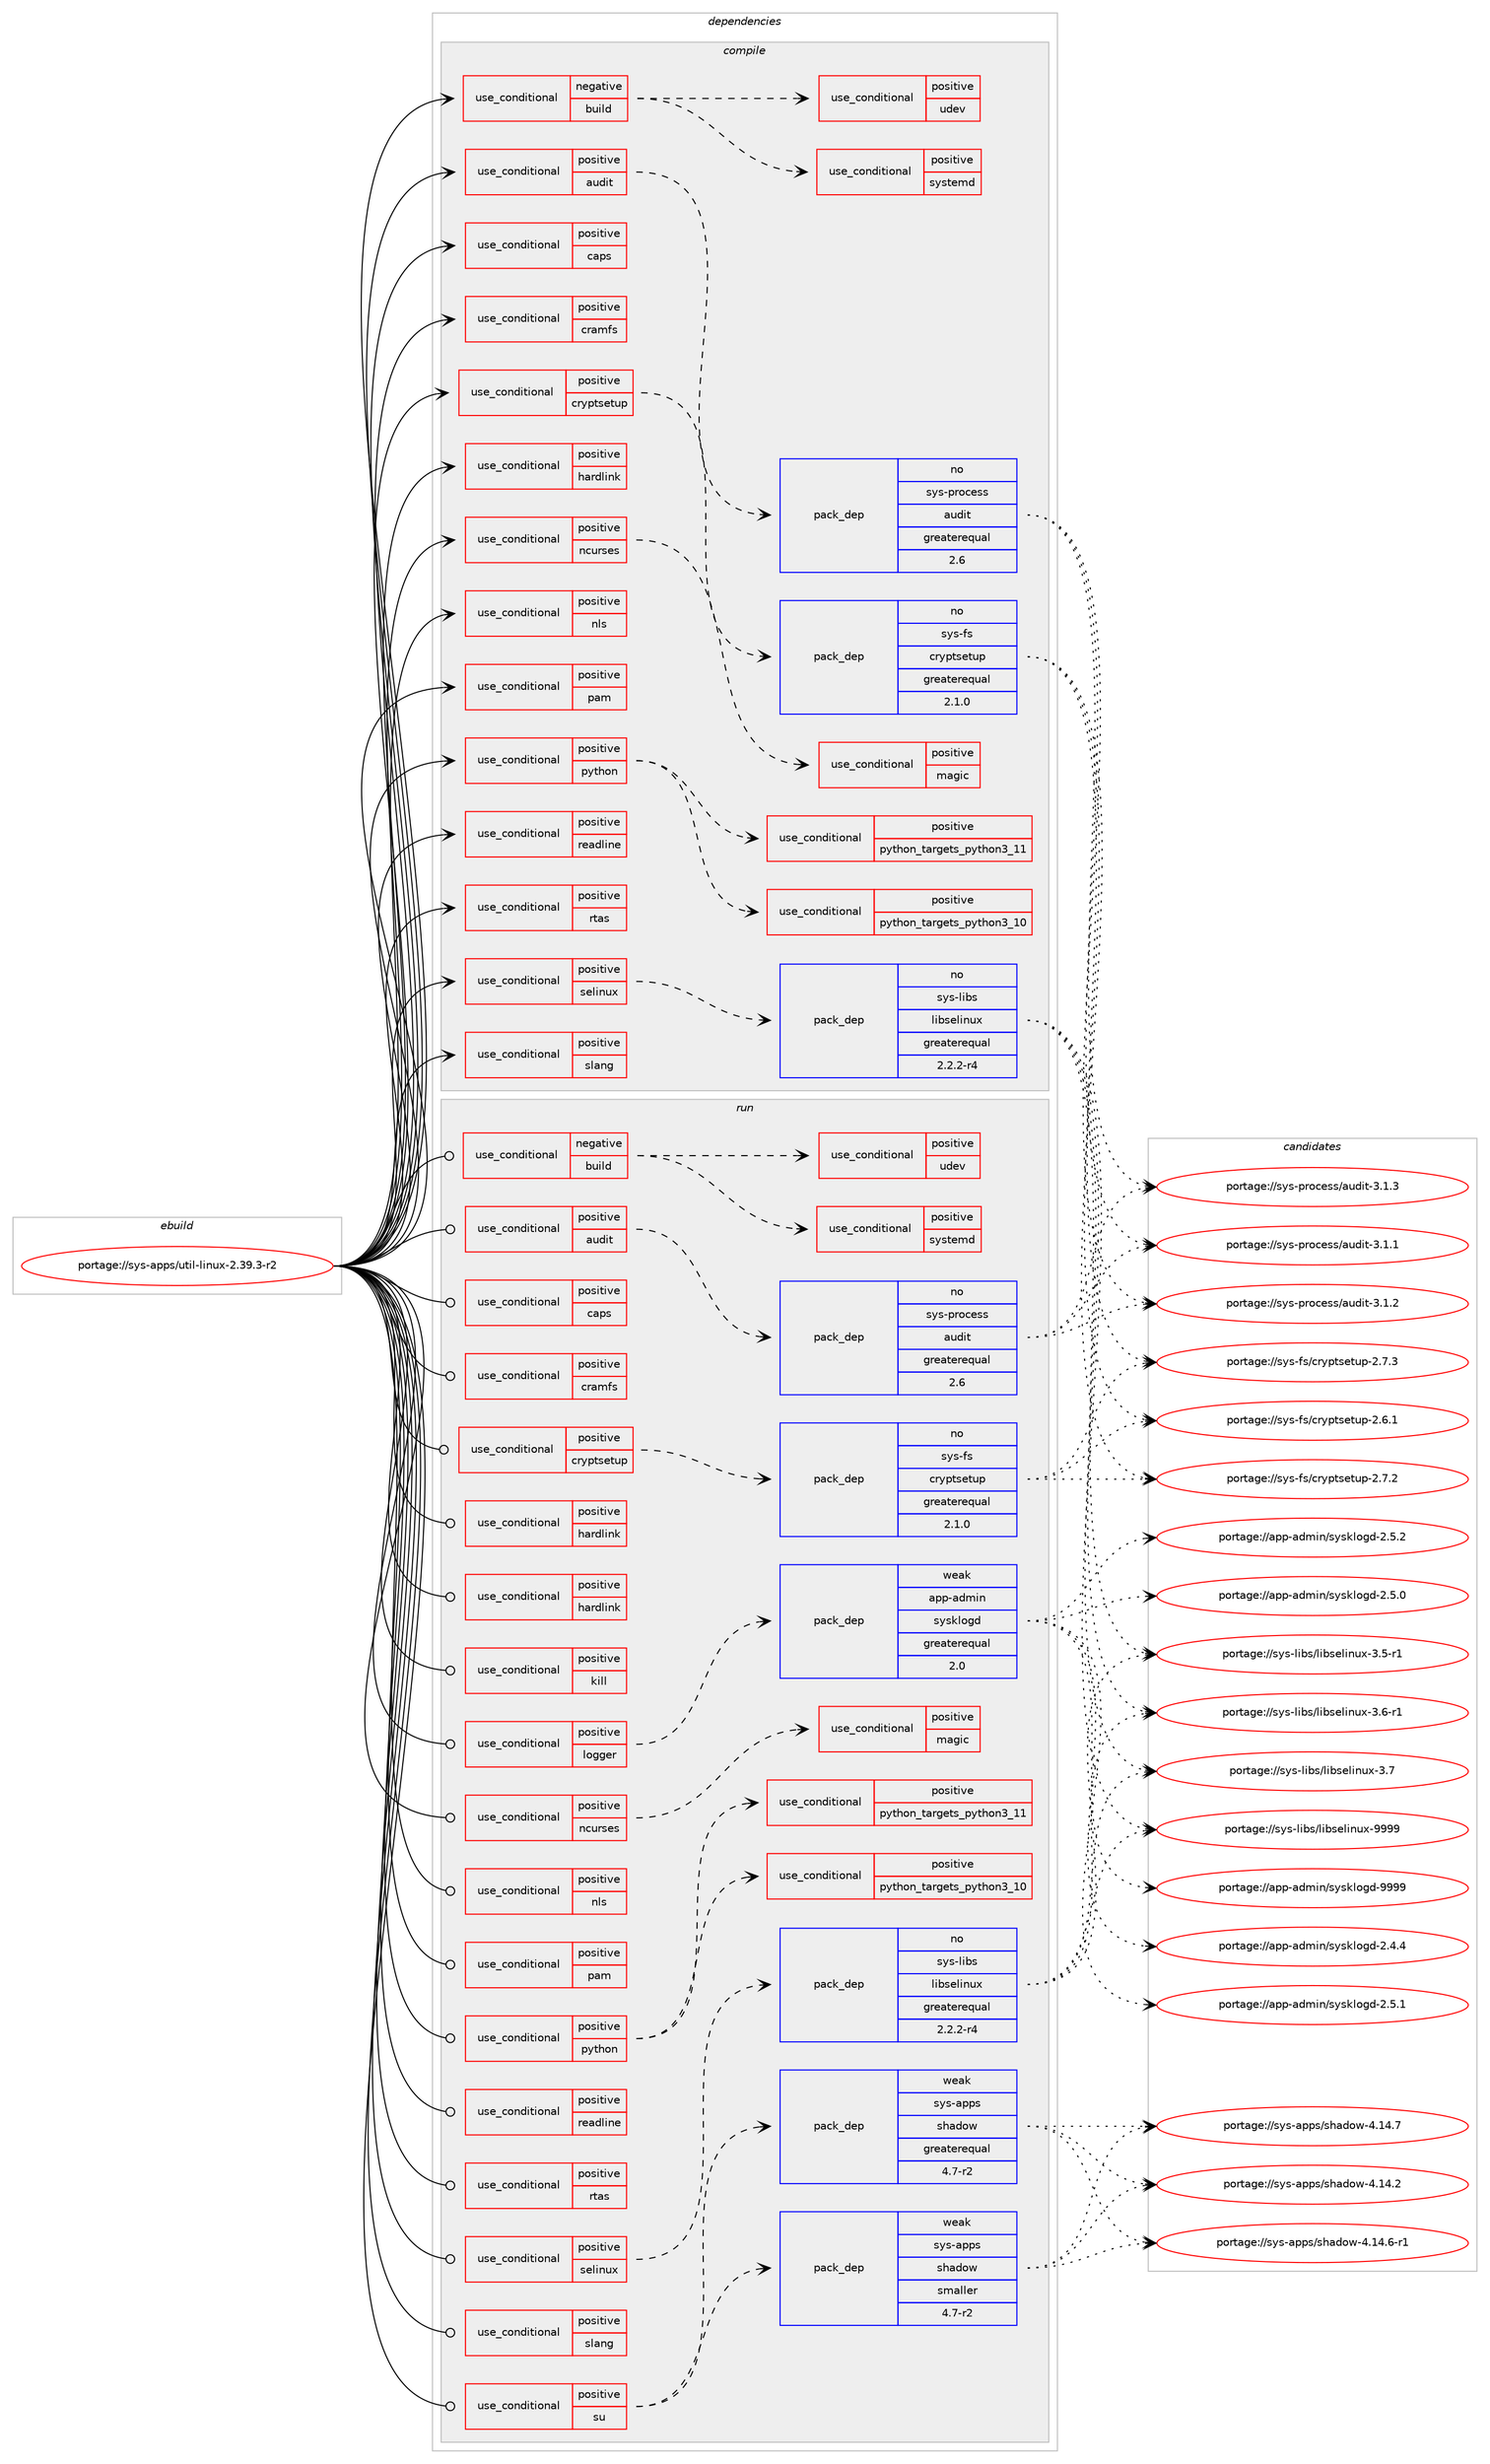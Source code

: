 digraph prolog {

# *************
# Graph options
# *************

newrank=true;
concentrate=true;
compound=true;
graph [rankdir=LR,fontname=Helvetica,fontsize=10,ranksep=1.5];#, ranksep=2.5, nodesep=0.2];
edge  [arrowhead=vee];
node  [fontname=Helvetica,fontsize=10];

# **********
# The ebuild
# **********

subgraph cluster_leftcol {
color=gray;
rank=same;
label=<<i>ebuild</i>>;
id [label="portage://sys-apps/util-linux-2.39.3-r2", color=red, width=4, href="../sys-apps/util-linux-2.39.3-r2.svg"];
}

# ****************
# The dependencies
# ****************

subgraph cluster_midcol {
color=gray;
label=<<i>dependencies</i>>;
subgraph cluster_compile {
fillcolor="#eeeeee";
style=filled;
label=<<i>compile</i>>;
subgraph cond110172 {
dependency213906 [label=<<TABLE BORDER="0" CELLBORDER="1" CELLSPACING="0" CELLPADDING="4"><TR><TD ROWSPAN="3" CELLPADDING="10">use_conditional</TD></TR><TR><TD>negative</TD></TR><TR><TD>build</TD></TR></TABLE>>, shape=none, color=red];
subgraph cond110173 {
dependency213907 [label=<<TABLE BORDER="0" CELLBORDER="1" CELLSPACING="0" CELLPADDING="4"><TR><TD ROWSPAN="3" CELLPADDING="10">use_conditional</TD></TR><TR><TD>positive</TD></TR><TR><TD>systemd</TD></TR></TABLE>>, shape=none, color=red];
# *** BEGIN UNKNOWN DEPENDENCY TYPE (TODO) ***
# dependency213907 -> package_dependency(portage://sys-apps/util-linux-2.39.3-r2,install,no,sys-apps,systemd,none,[,,],[],[])
# *** END UNKNOWN DEPENDENCY TYPE (TODO) ***

}
dependency213906:e -> dependency213907:w [weight=20,style="dashed",arrowhead="vee"];
subgraph cond110174 {
dependency213908 [label=<<TABLE BORDER="0" CELLBORDER="1" CELLSPACING="0" CELLPADDING="4"><TR><TD ROWSPAN="3" CELLPADDING="10">use_conditional</TD></TR><TR><TD>positive</TD></TR><TR><TD>udev</TD></TR></TABLE>>, shape=none, color=red];
# *** BEGIN UNKNOWN DEPENDENCY TYPE (TODO) ***
# dependency213908 -> package_dependency(portage://sys-apps/util-linux-2.39.3-r2,install,no,virtual,libudev,none,[,,],any_same_slot,[])
# *** END UNKNOWN DEPENDENCY TYPE (TODO) ***

}
dependency213906:e -> dependency213908:w [weight=20,style="dashed",arrowhead="vee"];
}
id:e -> dependency213906:w [weight=20,style="solid",arrowhead="vee"];
subgraph cond110175 {
dependency213909 [label=<<TABLE BORDER="0" CELLBORDER="1" CELLSPACING="0" CELLPADDING="4"><TR><TD ROWSPAN="3" CELLPADDING="10">use_conditional</TD></TR><TR><TD>positive</TD></TR><TR><TD>audit</TD></TR></TABLE>>, shape=none, color=red];
subgraph pack100873 {
dependency213910 [label=<<TABLE BORDER="0" CELLBORDER="1" CELLSPACING="0" CELLPADDING="4" WIDTH="220"><TR><TD ROWSPAN="6" CELLPADDING="30">pack_dep</TD></TR><TR><TD WIDTH="110">no</TD></TR><TR><TD>sys-process</TD></TR><TR><TD>audit</TD></TR><TR><TD>greaterequal</TD></TR><TR><TD>2.6</TD></TR></TABLE>>, shape=none, color=blue];
}
dependency213909:e -> dependency213910:w [weight=20,style="dashed",arrowhead="vee"];
}
id:e -> dependency213909:w [weight=20,style="solid",arrowhead="vee"];
subgraph cond110176 {
dependency213911 [label=<<TABLE BORDER="0" CELLBORDER="1" CELLSPACING="0" CELLPADDING="4"><TR><TD ROWSPAN="3" CELLPADDING="10">use_conditional</TD></TR><TR><TD>positive</TD></TR><TR><TD>caps</TD></TR></TABLE>>, shape=none, color=red];
# *** BEGIN UNKNOWN DEPENDENCY TYPE (TODO) ***
# dependency213911 -> package_dependency(portage://sys-apps/util-linux-2.39.3-r2,install,no,sys-libs,libcap-ng,none,[,,],[],[])
# *** END UNKNOWN DEPENDENCY TYPE (TODO) ***

}
id:e -> dependency213911:w [weight=20,style="solid",arrowhead="vee"];
subgraph cond110177 {
dependency213912 [label=<<TABLE BORDER="0" CELLBORDER="1" CELLSPACING="0" CELLPADDING="4"><TR><TD ROWSPAN="3" CELLPADDING="10">use_conditional</TD></TR><TR><TD>positive</TD></TR><TR><TD>cramfs</TD></TR></TABLE>>, shape=none, color=red];
# *** BEGIN UNKNOWN DEPENDENCY TYPE (TODO) ***
# dependency213912 -> package_dependency(portage://sys-apps/util-linux-2.39.3-r2,install,no,sys-libs,zlib,none,[,,],any_same_slot,[])
# *** END UNKNOWN DEPENDENCY TYPE (TODO) ***

}
id:e -> dependency213912:w [weight=20,style="solid",arrowhead="vee"];
subgraph cond110178 {
dependency213913 [label=<<TABLE BORDER="0" CELLBORDER="1" CELLSPACING="0" CELLPADDING="4"><TR><TD ROWSPAN="3" CELLPADDING="10">use_conditional</TD></TR><TR><TD>positive</TD></TR><TR><TD>cryptsetup</TD></TR></TABLE>>, shape=none, color=red];
subgraph pack100874 {
dependency213914 [label=<<TABLE BORDER="0" CELLBORDER="1" CELLSPACING="0" CELLPADDING="4" WIDTH="220"><TR><TD ROWSPAN="6" CELLPADDING="30">pack_dep</TD></TR><TR><TD WIDTH="110">no</TD></TR><TR><TD>sys-fs</TD></TR><TR><TD>cryptsetup</TD></TR><TR><TD>greaterequal</TD></TR><TR><TD>2.1.0</TD></TR></TABLE>>, shape=none, color=blue];
}
dependency213913:e -> dependency213914:w [weight=20,style="dashed",arrowhead="vee"];
}
id:e -> dependency213913:w [weight=20,style="solid",arrowhead="vee"];
subgraph cond110179 {
dependency213915 [label=<<TABLE BORDER="0" CELLBORDER="1" CELLSPACING="0" CELLPADDING="4"><TR><TD ROWSPAN="3" CELLPADDING="10">use_conditional</TD></TR><TR><TD>positive</TD></TR><TR><TD>hardlink</TD></TR></TABLE>>, shape=none, color=red];
# *** BEGIN UNKNOWN DEPENDENCY TYPE (TODO) ***
# dependency213915 -> package_dependency(portage://sys-apps/util-linux-2.39.3-r2,install,no,dev-libs,libpcre2,none,[,,],any_same_slot,[])
# *** END UNKNOWN DEPENDENCY TYPE (TODO) ***

}
id:e -> dependency213915:w [weight=20,style="solid",arrowhead="vee"];
subgraph cond110180 {
dependency213916 [label=<<TABLE BORDER="0" CELLBORDER="1" CELLSPACING="0" CELLPADDING="4"><TR><TD ROWSPAN="3" CELLPADDING="10">use_conditional</TD></TR><TR><TD>positive</TD></TR><TR><TD>ncurses</TD></TR></TABLE>>, shape=none, color=red];
# *** BEGIN UNKNOWN DEPENDENCY TYPE (TODO) ***
# dependency213916 -> package_dependency(portage://sys-apps/util-linux-2.39.3-r2,install,no,sys-libs,ncurses,none,[,,],any_same_slot,[use(optenable(unicode),positive)])
# *** END UNKNOWN DEPENDENCY TYPE (TODO) ***

subgraph cond110181 {
dependency213917 [label=<<TABLE BORDER="0" CELLBORDER="1" CELLSPACING="0" CELLPADDING="4"><TR><TD ROWSPAN="3" CELLPADDING="10">use_conditional</TD></TR><TR><TD>positive</TD></TR><TR><TD>magic</TD></TR></TABLE>>, shape=none, color=red];
# *** BEGIN UNKNOWN DEPENDENCY TYPE (TODO) ***
# dependency213917 -> package_dependency(portage://sys-apps/util-linux-2.39.3-r2,install,no,sys-apps,file,none,[,,],[slot(0),equal],[])
# *** END UNKNOWN DEPENDENCY TYPE (TODO) ***

}
dependency213916:e -> dependency213917:w [weight=20,style="dashed",arrowhead="vee"];
}
id:e -> dependency213916:w [weight=20,style="solid",arrowhead="vee"];
subgraph cond110182 {
dependency213918 [label=<<TABLE BORDER="0" CELLBORDER="1" CELLSPACING="0" CELLPADDING="4"><TR><TD ROWSPAN="3" CELLPADDING="10">use_conditional</TD></TR><TR><TD>positive</TD></TR><TR><TD>nls</TD></TR></TABLE>>, shape=none, color=red];
# *** BEGIN UNKNOWN DEPENDENCY TYPE (TODO) ***
# dependency213918 -> package_dependency(portage://sys-apps/util-linux-2.39.3-r2,install,no,virtual,libintl,none,[,,],[],[use(optenable(abi_x86_32),negative),use(optenable(abi_x86_64),negative),use(optenable(abi_x86_x32),negative),use(optenable(abi_mips_n32),negative),use(optenable(abi_mips_n64),negative),use(optenable(abi_mips_o32),negative),use(optenable(abi_s390_32),negative),use(optenable(abi_s390_64),negative)])
# *** END UNKNOWN DEPENDENCY TYPE (TODO) ***

}
id:e -> dependency213918:w [weight=20,style="solid",arrowhead="vee"];
subgraph cond110183 {
dependency213919 [label=<<TABLE BORDER="0" CELLBORDER="1" CELLSPACING="0" CELLPADDING="4"><TR><TD ROWSPAN="3" CELLPADDING="10">use_conditional</TD></TR><TR><TD>positive</TD></TR><TR><TD>pam</TD></TR></TABLE>>, shape=none, color=red];
# *** BEGIN UNKNOWN DEPENDENCY TYPE (TODO) ***
# dependency213919 -> package_dependency(portage://sys-apps/util-linux-2.39.3-r2,install,no,sys-libs,pam,none,[,,],[],[])
# *** END UNKNOWN DEPENDENCY TYPE (TODO) ***

}
id:e -> dependency213919:w [weight=20,style="solid",arrowhead="vee"];
subgraph cond110184 {
dependency213920 [label=<<TABLE BORDER="0" CELLBORDER="1" CELLSPACING="0" CELLPADDING="4"><TR><TD ROWSPAN="3" CELLPADDING="10">use_conditional</TD></TR><TR><TD>positive</TD></TR><TR><TD>python</TD></TR></TABLE>>, shape=none, color=red];
subgraph cond110185 {
dependency213921 [label=<<TABLE BORDER="0" CELLBORDER="1" CELLSPACING="0" CELLPADDING="4"><TR><TD ROWSPAN="3" CELLPADDING="10">use_conditional</TD></TR><TR><TD>positive</TD></TR><TR><TD>python_targets_python3_10</TD></TR></TABLE>>, shape=none, color=red];
# *** BEGIN UNKNOWN DEPENDENCY TYPE (TODO) ***
# dependency213921 -> package_dependency(portage://sys-apps/util-linux-2.39.3-r2,install,no,dev-lang,python,none,[,,],[slot(3.10)],[])
# *** END UNKNOWN DEPENDENCY TYPE (TODO) ***

}
dependency213920:e -> dependency213921:w [weight=20,style="dashed",arrowhead="vee"];
subgraph cond110186 {
dependency213922 [label=<<TABLE BORDER="0" CELLBORDER="1" CELLSPACING="0" CELLPADDING="4"><TR><TD ROWSPAN="3" CELLPADDING="10">use_conditional</TD></TR><TR><TD>positive</TD></TR><TR><TD>python_targets_python3_11</TD></TR></TABLE>>, shape=none, color=red];
# *** BEGIN UNKNOWN DEPENDENCY TYPE (TODO) ***
# dependency213922 -> package_dependency(portage://sys-apps/util-linux-2.39.3-r2,install,no,dev-lang,python,none,[,,],[slot(3.11)],[])
# *** END UNKNOWN DEPENDENCY TYPE (TODO) ***

}
dependency213920:e -> dependency213922:w [weight=20,style="dashed",arrowhead="vee"];
}
id:e -> dependency213920:w [weight=20,style="solid",arrowhead="vee"];
subgraph cond110187 {
dependency213923 [label=<<TABLE BORDER="0" CELLBORDER="1" CELLSPACING="0" CELLPADDING="4"><TR><TD ROWSPAN="3" CELLPADDING="10">use_conditional</TD></TR><TR><TD>positive</TD></TR><TR><TD>readline</TD></TR></TABLE>>, shape=none, color=red];
# *** BEGIN UNKNOWN DEPENDENCY TYPE (TODO) ***
# dependency213923 -> package_dependency(portage://sys-apps/util-linux-2.39.3-r2,install,no,sys-libs,readline,none,[,,],[slot(0),equal],[])
# *** END UNKNOWN DEPENDENCY TYPE (TODO) ***

}
id:e -> dependency213923:w [weight=20,style="solid",arrowhead="vee"];
subgraph cond110188 {
dependency213924 [label=<<TABLE BORDER="0" CELLBORDER="1" CELLSPACING="0" CELLPADDING="4"><TR><TD ROWSPAN="3" CELLPADDING="10">use_conditional</TD></TR><TR><TD>positive</TD></TR><TR><TD>rtas</TD></TR></TABLE>>, shape=none, color=red];
# *** BEGIN UNKNOWN DEPENDENCY TYPE (TODO) ***
# dependency213924 -> package_dependency(portage://sys-apps/util-linux-2.39.3-r2,install,no,sys-libs,librtas,none,[,,],[],[])
# *** END UNKNOWN DEPENDENCY TYPE (TODO) ***

}
id:e -> dependency213924:w [weight=20,style="solid",arrowhead="vee"];
subgraph cond110189 {
dependency213925 [label=<<TABLE BORDER="0" CELLBORDER="1" CELLSPACING="0" CELLPADDING="4"><TR><TD ROWSPAN="3" CELLPADDING="10">use_conditional</TD></TR><TR><TD>positive</TD></TR><TR><TD>selinux</TD></TR></TABLE>>, shape=none, color=red];
subgraph pack100875 {
dependency213926 [label=<<TABLE BORDER="0" CELLBORDER="1" CELLSPACING="0" CELLPADDING="4" WIDTH="220"><TR><TD ROWSPAN="6" CELLPADDING="30">pack_dep</TD></TR><TR><TD WIDTH="110">no</TD></TR><TR><TD>sys-libs</TD></TR><TR><TD>libselinux</TD></TR><TR><TD>greaterequal</TD></TR><TR><TD>2.2.2-r4</TD></TR></TABLE>>, shape=none, color=blue];
}
dependency213925:e -> dependency213926:w [weight=20,style="dashed",arrowhead="vee"];
}
id:e -> dependency213925:w [weight=20,style="solid",arrowhead="vee"];
subgraph cond110190 {
dependency213927 [label=<<TABLE BORDER="0" CELLBORDER="1" CELLSPACING="0" CELLPADDING="4"><TR><TD ROWSPAN="3" CELLPADDING="10">use_conditional</TD></TR><TR><TD>positive</TD></TR><TR><TD>slang</TD></TR></TABLE>>, shape=none, color=red];
# *** BEGIN UNKNOWN DEPENDENCY TYPE (TODO) ***
# dependency213927 -> package_dependency(portage://sys-apps/util-linux-2.39.3-r2,install,no,sys-libs,slang,none,[,,],[],[])
# *** END UNKNOWN DEPENDENCY TYPE (TODO) ***

}
id:e -> dependency213927:w [weight=20,style="solid",arrowhead="vee"];
# *** BEGIN UNKNOWN DEPENDENCY TYPE (TODO) ***
# id -> package_dependency(portage://sys-apps/util-linux-2.39.3-r2,install,no,acct-group,root,none,[,,],[],[])
# *** END UNKNOWN DEPENDENCY TYPE (TODO) ***

# *** BEGIN UNKNOWN DEPENDENCY TYPE (TODO) ***
# id -> package_dependency(portage://sys-apps/util-linux-2.39.3-r2,install,no,virtual,libcrypt,none,[,,],any_same_slot,[])
# *** END UNKNOWN DEPENDENCY TYPE (TODO) ***

# *** BEGIN UNKNOWN DEPENDENCY TYPE (TODO) ***
# id -> package_dependency(portage://sys-apps/util-linux-2.39.3-r2,install,no,virtual,os-headers,none,[,,],[],[])
# *** END UNKNOWN DEPENDENCY TYPE (TODO) ***

}
subgraph cluster_compileandrun {
fillcolor="#eeeeee";
style=filled;
label=<<i>compile and run</i>>;
}
subgraph cluster_run {
fillcolor="#eeeeee";
style=filled;
label=<<i>run</i>>;
subgraph cond110191 {
dependency213928 [label=<<TABLE BORDER="0" CELLBORDER="1" CELLSPACING="0" CELLPADDING="4"><TR><TD ROWSPAN="3" CELLPADDING="10">use_conditional</TD></TR><TR><TD>negative</TD></TR><TR><TD>build</TD></TR></TABLE>>, shape=none, color=red];
subgraph cond110192 {
dependency213929 [label=<<TABLE BORDER="0" CELLBORDER="1" CELLSPACING="0" CELLPADDING="4"><TR><TD ROWSPAN="3" CELLPADDING="10">use_conditional</TD></TR><TR><TD>positive</TD></TR><TR><TD>systemd</TD></TR></TABLE>>, shape=none, color=red];
# *** BEGIN UNKNOWN DEPENDENCY TYPE (TODO) ***
# dependency213929 -> package_dependency(portage://sys-apps/util-linux-2.39.3-r2,run,no,sys-apps,systemd,none,[,,],[],[])
# *** END UNKNOWN DEPENDENCY TYPE (TODO) ***

}
dependency213928:e -> dependency213929:w [weight=20,style="dashed",arrowhead="vee"];
subgraph cond110193 {
dependency213930 [label=<<TABLE BORDER="0" CELLBORDER="1" CELLSPACING="0" CELLPADDING="4"><TR><TD ROWSPAN="3" CELLPADDING="10">use_conditional</TD></TR><TR><TD>positive</TD></TR><TR><TD>udev</TD></TR></TABLE>>, shape=none, color=red];
# *** BEGIN UNKNOWN DEPENDENCY TYPE (TODO) ***
# dependency213930 -> package_dependency(portage://sys-apps/util-linux-2.39.3-r2,run,no,virtual,libudev,none,[,,],any_same_slot,[])
# *** END UNKNOWN DEPENDENCY TYPE (TODO) ***

}
dependency213928:e -> dependency213930:w [weight=20,style="dashed",arrowhead="vee"];
}
id:e -> dependency213928:w [weight=20,style="solid",arrowhead="odot"];
subgraph cond110194 {
dependency213931 [label=<<TABLE BORDER="0" CELLBORDER="1" CELLSPACING="0" CELLPADDING="4"><TR><TD ROWSPAN="3" CELLPADDING="10">use_conditional</TD></TR><TR><TD>positive</TD></TR><TR><TD>audit</TD></TR></TABLE>>, shape=none, color=red];
subgraph pack100876 {
dependency213932 [label=<<TABLE BORDER="0" CELLBORDER="1" CELLSPACING="0" CELLPADDING="4" WIDTH="220"><TR><TD ROWSPAN="6" CELLPADDING="30">pack_dep</TD></TR><TR><TD WIDTH="110">no</TD></TR><TR><TD>sys-process</TD></TR><TR><TD>audit</TD></TR><TR><TD>greaterequal</TD></TR><TR><TD>2.6</TD></TR></TABLE>>, shape=none, color=blue];
}
dependency213931:e -> dependency213932:w [weight=20,style="dashed",arrowhead="vee"];
}
id:e -> dependency213931:w [weight=20,style="solid",arrowhead="odot"];
subgraph cond110195 {
dependency213933 [label=<<TABLE BORDER="0" CELLBORDER="1" CELLSPACING="0" CELLPADDING="4"><TR><TD ROWSPAN="3" CELLPADDING="10">use_conditional</TD></TR><TR><TD>positive</TD></TR><TR><TD>caps</TD></TR></TABLE>>, shape=none, color=red];
# *** BEGIN UNKNOWN DEPENDENCY TYPE (TODO) ***
# dependency213933 -> package_dependency(portage://sys-apps/util-linux-2.39.3-r2,run,no,sys-libs,libcap-ng,none,[,,],[],[])
# *** END UNKNOWN DEPENDENCY TYPE (TODO) ***

}
id:e -> dependency213933:w [weight=20,style="solid",arrowhead="odot"];
subgraph cond110196 {
dependency213934 [label=<<TABLE BORDER="0" CELLBORDER="1" CELLSPACING="0" CELLPADDING="4"><TR><TD ROWSPAN="3" CELLPADDING="10">use_conditional</TD></TR><TR><TD>positive</TD></TR><TR><TD>cramfs</TD></TR></TABLE>>, shape=none, color=red];
# *** BEGIN UNKNOWN DEPENDENCY TYPE (TODO) ***
# dependency213934 -> package_dependency(portage://sys-apps/util-linux-2.39.3-r2,run,no,sys-libs,zlib,none,[,,],any_same_slot,[])
# *** END UNKNOWN DEPENDENCY TYPE (TODO) ***

}
id:e -> dependency213934:w [weight=20,style="solid",arrowhead="odot"];
subgraph cond110197 {
dependency213935 [label=<<TABLE BORDER="0" CELLBORDER="1" CELLSPACING="0" CELLPADDING="4"><TR><TD ROWSPAN="3" CELLPADDING="10">use_conditional</TD></TR><TR><TD>positive</TD></TR><TR><TD>cryptsetup</TD></TR></TABLE>>, shape=none, color=red];
subgraph pack100877 {
dependency213936 [label=<<TABLE BORDER="0" CELLBORDER="1" CELLSPACING="0" CELLPADDING="4" WIDTH="220"><TR><TD ROWSPAN="6" CELLPADDING="30">pack_dep</TD></TR><TR><TD WIDTH="110">no</TD></TR><TR><TD>sys-fs</TD></TR><TR><TD>cryptsetup</TD></TR><TR><TD>greaterequal</TD></TR><TR><TD>2.1.0</TD></TR></TABLE>>, shape=none, color=blue];
}
dependency213935:e -> dependency213936:w [weight=20,style="dashed",arrowhead="vee"];
}
id:e -> dependency213935:w [weight=20,style="solid",arrowhead="odot"];
subgraph cond110198 {
dependency213937 [label=<<TABLE BORDER="0" CELLBORDER="1" CELLSPACING="0" CELLPADDING="4"><TR><TD ROWSPAN="3" CELLPADDING="10">use_conditional</TD></TR><TR><TD>positive</TD></TR><TR><TD>hardlink</TD></TR></TABLE>>, shape=none, color=red];
# *** BEGIN UNKNOWN DEPENDENCY TYPE (TODO) ***
# dependency213937 -> package_dependency(portage://sys-apps/util-linux-2.39.3-r2,run,no,dev-libs,libpcre2,none,[,,],any_same_slot,[])
# *** END UNKNOWN DEPENDENCY TYPE (TODO) ***

}
id:e -> dependency213937:w [weight=20,style="solid",arrowhead="odot"];
subgraph cond110199 {
dependency213938 [label=<<TABLE BORDER="0" CELLBORDER="1" CELLSPACING="0" CELLPADDING="4"><TR><TD ROWSPAN="3" CELLPADDING="10">use_conditional</TD></TR><TR><TD>positive</TD></TR><TR><TD>hardlink</TD></TR></TABLE>>, shape=none, color=red];
# *** BEGIN UNKNOWN DEPENDENCY TYPE (TODO) ***
# dependency213938 -> package_dependency(portage://sys-apps/util-linux-2.39.3-r2,run,weak,app-arch,hardlink,none,[,,],[],[])
# *** END UNKNOWN DEPENDENCY TYPE (TODO) ***

}
id:e -> dependency213938:w [weight=20,style="solid",arrowhead="odot"];
subgraph cond110200 {
dependency213939 [label=<<TABLE BORDER="0" CELLBORDER="1" CELLSPACING="0" CELLPADDING="4"><TR><TD ROWSPAN="3" CELLPADDING="10">use_conditional</TD></TR><TR><TD>positive</TD></TR><TR><TD>kill</TD></TR></TABLE>>, shape=none, color=red];
# *** BEGIN UNKNOWN DEPENDENCY TYPE (TODO) ***
# dependency213939 -> package_dependency(portage://sys-apps/util-linux-2.39.3-r2,run,weak,sys-apps,coreutils,none,[,,],[],[use(enable(kill),none)])
# *** END UNKNOWN DEPENDENCY TYPE (TODO) ***

# *** BEGIN UNKNOWN DEPENDENCY TYPE (TODO) ***
# dependency213939 -> package_dependency(portage://sys-apps/util-linux-2.39.3-r2,run,weak,sys-process,procps,none,[,,],[],[use(enable(kill),none)])
# *** END UNKNOWN DEPENDENCY TYPE (TODO) ***

}
id:e -> dependency213939:w [weight=20,style="solid",arrowhead="odot"];
subgraph cond110201 {
dependency213940 [label=<<TABLE BORDER="0" CELLBORDER="1" CELLSPACING="0" CELLPADDING="4"><TR><TD ROWSPAN="3" CELLPADDING="10">use_conditional</TD></TR><TR><TD>positive</TD></TR><TR><TD>logger</TD></TR></TABLE>>, shape=none, color=red];
subgraph pack100878 {
dependency213941 [label=<<TABLE BORDER="0" CELLBORDER="1" CELLSPACING="0" CELLPADDING="4" WIDTH="220"><TR><TD ROWSPAN="6" CELLPADDING="30">pack_dep</TD></TR><TR><TD WIDTH="110">weak</TD></TR><TR><TD>app-admin</TD></TR><TR><TD>sysklogd</TD></TR><TR><TD>greaterequal</TD></TR><TR><TD>2.0</TD></TR></TABLE>>, shape=none, color=blue];
}
dependency213940:e -> dependency213941:w [weight=20,style="dashed",arrowhead="vee"];
}
id:e -> dependency213940:w [weight=20,style="solid",arrowhead="odot"];
subgraph cond110202 {
dependency213942 [label=<<TABLE BORDER="0" CELLBORDER="1" CELLSPACING="0" CELLPADDING="4"><TR><TD ROWSPAN="3" CELLPADDING="10">use_conditional</TD></TR><TR><TD>positive</TD></TR><TR><TD>ncurses</TD></TR></TABLE>>, shape=none, color=red];
# *** BEGIN UNKNOWN DEPENDENCY TYPE (TODO) ***
# dependency213942 -> package_dependency(portage://sys-apps/util-linux-2.39.3-r2,run,no,sys-libs,ncurses,none,[,,],any_same_slot,[use(optenable(unicode),positive)])
# *** END UNKNOWN DEPENDENCY TYPE (TODO) ***

subgraph cond110203 {
dependency213943 [label=<<TABLE BORDER="0" CELLBORDER="1" CELLSPACING="0" CELLPADDING="4"><TR><TD ROWSPAN="3" CELLPADDING="10">use_conditional</TD></TR><TR><TD>positive</TD></TR><TR><TD>magic</TD></TR></TABLE>>, shape=none, color=red];
# *** BEGIN UNKNOWN DEPENDENCY TYPE (TODO) ***
# dependency213943 -> package_dependency(portage://sys-apps/util-linux-2.39.3-r2,run,no,sys-apps,file,none,[,,],[slot(0),equal],[])
# *** END UNKNOWN DEPENDENCY TYPE (TODO) ***

}
dependency213942:e -> dependency213943:w [weight=20,style="dashed",arrowhead="vee"];
}
id:e -> dependency213942:w [weight=20,style="solid",arrowhead="odot"];
subgraph cond110204 {
dependency213944 [label=<<TABLE BORDER="0" CELLBORDER="1" CELLSPACING="0" CELLPADDING="4"><TR><TD ROWSPAN="3" CELLPADDING="10">use_conditional</TD></TR><TR><TD>positive</TD></TR><TR><TD>nls</TD></TR></TABLE>>, shape=none, color=red];
# *** BEGIN UNKNOWN DEPENDENCY TYPE (TODO) ***
# dependency213944 -> package_dependency(portage://sys-apps/util-linux-2.39.3-r2,run,no,virtual,libintl,none,[,,],[],[use(optenable(abi_x86_32),negative),use(optenable(abi_x86_64),negative),use(optenable(abi_x86_x32),negative),use(optenable(abi_mips_n32),negative),use(optenable(abi_mips_n64),negative),use(optenable(abi_mips_o32),negative),use(optenable(abi_s390_32),negative),use(optenable(abi_s390_64),negative)])
# *** END UNKNOWN DEPENDENCY TYPE (TODO) ***

}
id:e -> dependency213944:w [weight=20,style="solid",arrowhead="odot"];
subgraph cond110205 {
dependency213945 [label=<<TABLE BORDER="0" CELLBORDER="1" CELLSPACING="0" CELLPADDING="4"><TR><TD ROWSPAN="3" CELLPADDING="10">use_conditional</TD></TR><TR><TD>positive</TD></TR><TR><TD>pam</TD></TR></TABLE>>, shape=none, color=red];
# *** BEGIN UNKNOWN DEPENDENCY TYPE (TODO) ***
# dependency213945 -> package_dependency(portage://sys-apps/util-linux-2.39.3-r2,run,no,sys-libs,pam,none,[,,],[],[])
# *** END UNKNOWN DEPENDENCY TYPE (TODO) ***

}
id:e -> dependency213945:w [weight=20,style="solid",arrowhead="odot"];
subgraph cond110206 {
dependency213946 [label=<<TABLE BORDER="0" CELLBORDER="1" CELLSPACING="0" CELLPADDING="4"><TR><TD ROWSPAN="3" CELLPADDING="10">use_conditional</TD></TR><TR><TD>positive</TD></TR><TR><TD>python</TD></TR></TABLE>>, shape=none, color=red];
subgraph cond110207 {
dependency213947 [label=<<TABLE BORDER="0" CELLBORDER="1" CELLSPACING="0" CELLPADDING="4"><TR><TD ROWSPAN="3" CELLPADDING="10">use_conditional</TD></TR><TR><TD>positive</TD></TR><TR><TD>python_targets_python3_10</TD></TR></TABLE>>, shape=none, color=red];
# *** BEGIN UNKNOWN DEPENDENCY TYPE (TODO) ***
# dependency213947 -> package_dependency(portage://sys-apps/util-linux-2.39.3-r2,run,no,dev-lang,python,none,[,,],[slot(3.10)],[])
# *** END UNKNOWN DEPENDENCY TYPE (TODO) ***

}
dependency213946:e -> dependency213947:w [weight=20,style="dashed",arrowhead="vee"];
subgraph cond110208 {
dependency213948 [label=<<TABLE BORDER="0" CELLBORDER="1" CELLSPACING="0" CELLPADDING="4"><TR><TD ROWSPAN="3" CELLPADDING="10">use_conditional</TD></TR><TR><TD>positive</TD></TR><TR><TD>python_targets_python3_11</TD></TR></TABLE>>, shape=none, color=red];
# *** BEGIN UNKNOWN DEPENDENCY TYPE (TODO) ***
# dependency213948 -> package_dependency(portage://sys-apps/util-linux-2.39.3-r2,run,no,dev-lang,python,none,[,,],[slot(3.11)],[])
# *** END UNKNOWN DEPENDENCY TYPE (TODO) ***

}
dependency213946:e -> dependency213948:w [weight=20,style="dashed",arrowhead="vee"];
}
id:e -> dependency213946:w [weight=20,style="solid",arrowhead="odot"];
subgraph cond110209 {
dependency213949 [label=<<TABLE BORDER="0" CELLBORDER="1" CELLSPACING="0" CELLPADDING="4"><TR><TD ROWSPAN="3" CELLPADDING="10">use_conditional</TD></TR><TR><TD>positive</TD></TR><TR><TD>readline</TD></TR></TABLE>>, shape=none, color=red];
# *** BEGIN UNKNOWN DEPENDENCY TYPE (TODO) ***
# dependency213949 -> package_dependency(portage://sys-apps/util-linux-2.39.3-r2,run,no,sys-libs,readline,none,[,,],[slot(0),equal],[])
# *** END UNKNOWN DEPENDENCY TYPE (TODO) ***

}
id:e -> dependency213949:w [weight=20,style="solid",arrowhead="odot"];
subgraph cond110210 {
dependency213950 [label=<<TABLE BORDER="0" CELLBORDER="1" CELLSPACING="0" CELLPADDING="4"><TR><TD ROWSPAN="3" CELLPADDING="10">use_conditional</TD></TR><TR><TD>positive</TD></TR><TR><TD>rtas</TD></TR></TABLE>>, shape=none, color=red];
# *** BEGIN UNKNOWN DEPENDENCY TYPE (TODO) ***
# dependency213950 -> package_dependency(portage://sys-apps/util-linux-2.39.3-r2,run,no,sys-libs,librtas,none,[,,],[],[])
# *** END UNKNOWN DEPENDENCY TYPE (TODO) ***

}
id:e -> dependency213950:w [weight=20,style="solid",arrowhead="odot"];
subgraph cond110211 {
dependency213951 [label=<<TABLE BORDER="0" CELLBORDER="1" CELLSPACING="0" CELLPADDING="4"><TR><TD ROWSPAN="3" CELLPADDING="10">use_conditional</TD></TR><TR><TD>positive</TD></TR><TR><TD>selinux</TD></TR></TABLE>>, shape=none, color=red];
subgraph pack100879 {
dependency213952 [label=<<TABLE BORDER="0" CELLBORDER="1" CELLSPACING="0" CELLPADDING="4" WIDTH="220"><TR><TD ROWSPAN="6" CELLPADDING="30">pack_dep</TD></TR><TR><TD WIDTH="110">no</TD></TR><TR><TD>sys-libs</TD></TR><TR><TD>libselinux</TD></TR><TR><TD>greaterequal</TD></TR><TR><TD>2.2.2-r4</TD></TR></TABLE>>, shape=none, color=blue];
}
dependency213951:e -> dependency213952:w [weight=20,style="dashed",arrowhead="vee"];
}
id:e -> dependency213951:w [weight=20,style="solid",arrowhead="odot"];
subgraph cond110212 {
dependency213953 [label=<<TABLE BORDER="0" CELLBORDER="1" CELLSPACING="0" CELLPADDING="4"><TR><TD ROWSPAN="3" CELLPADDING="10">use_conditional</TD></TR><TR><TD>positive</TD></TR><TR><TD>slang</TD></TR></TABLE>>, shape=none, color=red];
# *** BEGIN UNKNOWN DEPENDENCY TYPE (TODO) ***
# dependency213953 -> package_dependency(portage://sys-apps/util-linux-2.39.3-r2,run,no,sys-libs,slang,none,[,,],[],[])
# *** END UNKNOWN DEPENDENCY TYPE (TODO) ***

}
id:e -> dependency213953:w [weight=20,style="solid",arrowhead="odot"];
subgraph cond110213 {
dependency213954 [label=<<TABLE BORDER="0" CELLBORDER="1" CELLSPACING="0" CELLPADDING="4"><TR><TD ROWSPAN="3" CELLPADDING="10">use_conditional</TD></TR><TR><TD>positive</TD></TR><TR><TD>su</TD></TR></TABLE>>, shape=none, color=red];
subgraph pack100880 {
dependency213955 [label=<<TABLE BORDER="0" CELLBORDER="1" CELLSPACING="0" CELLPADDING="4" WIDTH="220"><TR><TD ROWSPAN="6" CELLPADDING="30">pack_dep</TD></TR><TR><TD WIDTH="110">weak</TD></TR><TR><TD>sys-apps</TD></TR><TR><TD>shadow</TD></TR><TR><TD>smaller</TD></TR><TR><TD>4.7-r2</TD></TR></TABLE>>, shape=none, color=blue];
}
dependency213954:e -> dependency213955:w [weight=20,style="dashed",arrowhead="vee"];
subgraph pack100881 {
dependency213956 [label=<<TABLE BORDER="0" CELLBORDER="1" CELLSPACING="0" CELLPADDING="4" WIDTH="220"><TR><TD ROWSPAN="6" CELLPADDING="30">pack_dep</TD></TR><TR><TD WIDTH="110">weak</TD></TR><TR><TD>sys-apps</TD></TR><TR><TD>shadow</TD></TR><TR><TD>greaterequal</TD></TR><TR><TD>4.7-r2</TD></TR></TABLE>>, shape=none, color=blue];
}
dependency213954:e -> dependency213956:w [weight=20,style="dashed",arrowhead="vee"];
}
id:e -> dependency213954:w [weight=20,style="solid",arrowhead="odot"];
# *** BEGIN UNKNOWN DEPENDENCY TYPE (TODO) ***
# id -> package_dependency(portage://sys-apps/util-linux-2.39.3-r2,run,no,virtual,libcrypt,none,[,,],any_same_slot,[])
# *** END UNKNOWN DEPENDENCY TYPE (TODO) ***

# *** BEGIN UNKNOWN DEPENDENCY TYPE (TODO) ***
# id -> package_dependency(portage://sys-apps/util-linux-2.39.3-r2,run,weak,net-wireless,rfkill,none,[,,],[],[])
# *** END UNKNOWN DEPENDENCY TYPE (TODO) ***

}
}

# **************
# The candidates
# **************

subgraph cluster_choices {
rank=same;
color=gray;
label=<<i>candidates</i>>;

subgraph choice100873 {
color=black;
nodesep=1;
choice11512111545112114111991011151154797117100105116455146494649 [label="portage://sys-process/audit-3.1.1", color=red, width=4,href="../sys-process/audit-3.1.1.svg"];
choice11512111545112114111991011151154797117100105116455146494650 [label="portage://sys-process/audit-3.1.2", color=red, width=4,href="../sys-process/audit-3.1.2.svg"];
choice11512111545112114111991011151154797117100105116455146494651 [label="portage://sys-process/audit-3.1.3", color=red, width=4,href="../sys-process/audit-3.1.3.svg"];
dependency213910:e -> choice11512111545112114111991011151154797117100105116455146494649:w [style=dotted,weight="100"];
dependency213910:e -> choice11512111545112114111991011151154797117100105116455146494650:w [style=dotted,weight="100"];
dependency213910:e -> choice11512111545112114111991011151154797117100105116455146494651:w [style=dotted,weight="100"];
}
subgraph choice100874 {
color=black;
nodesep=1;
choice115121115451021154799114121112116115101116117112455046544649 [label="portage://sys-fs/cryptsetup-2.6.1", color=red, width=4,href="../sys-fs/cryptsetup-2.6.1.svg"];
choice115121115451021154799114121112116115101116117112455046554650 [label="portage://sys-fs/cryptsetup-2.7.2", color=red, width=4,href="../sys-fs/cryptsetup-2.7.2.svg"];
choice115121115451021154799114121112116115101116117112455046554651 [label="portage://sys-fs/cryptsetup-2.7.3", color=red, width=4,href="../sys-fs/cryptsetup-2.7.3.svg"];
dependency213914:e -> choice115121115451021154799114121112116115101116117112455046544649:w [style=dotted,weight="100"];
dependency213914:e -> choice115121115451021154799114121112116115101116117112455046554650:w [style=dotted,weight="100"];
dependency213914:e -> choice115121115451021154799114121112116115101116117112455046554651:w [style=dotted,weight="100"];
}
subgraph choice100875 {
color=black;
nodesep=1;
choice11512111545108105981154710810598115101108105110117120455146534511449 [label="portage://sys-libs/libselinux-3.5-r1", color=red, width=4,href="../sys-libs/libselinux-3.5-r1.svg"];
choice11512111545108105981154710810598115101108105110117120455146544511449 [label="portage://sys-libs/libselinux-3.6-r1", color=red, width=4,href="../sys-libs/libselinux-3.6-r1.svg"];
choice1151211154510810598115471081059811510110810511011712045514655 [label="portage://sys-libs/libselinux-3.7", color=red, width=4,href="../sys-libs/libselinux-3.7.svg"];
choice115121115451081059811547108105981151011081051101171204557575757 [label="portage://sys-libs/libselinux-9999", color=red, width=4,href="../sys-libs/libselinux-9999.svg"];
dependency213926:e -> choice11512111545108105981154710810598115101108105110117120455146534511449:w [style=dotted,weight="100"];
dependency213926:e -> choice11512111545108105981154710810598115101108105110117120455146544511449:w [style=dotted,weight="100"];
dependency213926:e -> choice1151211154510810598115471081059811510110810511011712045514655:w [style=dotted,weight="100"];
dependency213926:e -> choice115121115451081059811547108105981151011081051101171204557575757:w [style=dotted,weight="100"];
}
subgraph choice100876 {
color=black;
nodesep=1;
choice11512111545112114111991011151154797117100105116455146494649 [label="portage://sys-process/audit-3.1.1", color=red, width=4,href="../sys-process/audit-3.1.1.svg"];
choice11512111545112114111991011151154797117100105116455146494650 [label="portage://sys-process/audit-3.1.2", color=red, width=4,href="../sys-process/audit-3.1.2.svg"];
choice11512111545112114111991011151154797117100105116455146494651 [label="portage://sys-process/audit-3.1.3", color=red, width=4,href="../sys-process/audit-3.1.3.svg"];
dependency213932:e -> choice11512111545112114111991011151154797117100105116455146494649:w [style=dotted,weight="100"];
dependency213932:e -> choice11512111545112114111991011151154797117100105116455146494650:w [style=dotted,weight="100"];
dependency213932:e -> choice11512111545112114111991011151154797117100105116455146494651:w [style=dotted,weight="100"];
}
subgraph choice100877 {
color=black;
nodesep=1;
choice115121115451021154799114121112116115101116117112455046544649 [label="portage://sys-fs/cryptsetup-2.6.1", color=red, width=4,href="../sys-fs/cryptsetup-2.6.1.svg"];
choice115121115451021154799114121112116115101116117112455046554650 [label="portage://sys-fs/cryptsetup-2.7.2", color=red, width=4,href="../sys-fs/cryptsetup-2.7.2.svg"];
choice115121115451021154799114121112116115101116117112455046554651 [label="portage://sys-fs/cryptsetup-2.7.3", color=red, width=4,href="../sys-fs/cryptsetup-2.7.3.svg"];
dependency213936:e -> choice115121115451021154799114121112116115101116117112455046544649:w [style=dotted,weight="100"];
dependency213936:e -> choice115121115451021154799114121112116115101116117112455046554650:w [style=dotted,weight="100"];
dependency213936:e -> choice115121115451021154799114121112116115101116117112455046554651:w [style=dotted,weight="100"];
}
subgraph choice100878 {
color=black;
nodesep=1;
choice97112112459710010910511047115121115107108111103100455046524652 [label="portage://app-admin/sysklogd-2.4.4", color=red, width=4,href="../app-admin/sysklogd-2.4.4.svg"];
choice97112112459710010910511047115121115107108111103100455046534648 [label="portage://app-admin/sysklogd-2.5.0", color=red, width=4,href="../app-admin/sysklogd-2.5.0.svg"];
choice97112112459710010910511047115121115107108111103100455046534649 [label="portage://app-admin/sysklogd-2.5.1", color=red, width=4,href="../app-admin/sysklogd-2.5.1.svg"];
choice97112112459710010910511047115121115107108111103100455046534650 [label="portage://app-admin/sysklogd-2.5.2", color=red, width=4,href="../app-admin/sysklogd-2.5.2.svg"];
choice971121124597100109105110471151211151071081111031004557575757 [label="portage://app-admin/sysklogd-9999", color=red, width=4,href="../app-admin/sysklogd-9999.svg"];
dependency213941:e -> choice97112112459710010910511047115121115107108111103100455046524652:w [style=dotted,weight="100"];
dependency213941:e -> choice97112112459710010910511047115121115107108111103100455046534648:w [style=dotted,weight="100"];
dependency213941:e -> choice97112112459710010910511047115121115107108111103100455046534649:w [style=dotted,weight="100"];
dependency213941:e -> choice97112112459710010910511047115121115107108111103100455046534650:w [style=dotted,weight="100"];
dependency213941:e -> choice971121124597100109105110471151211151071081111031004557575757:w [style=dotted,weight="100"];
}
subgraph choice100879 {
color=black;
nodesep=1;
choice11512111545108105981154710810598115101108105110117120455146534511449 [label="portage://sys-libs/libselinux-3.5-r1", color=red, width=4,href="../sys-libs/libselinux-3.5-r1.svg"];
choice11512111545108105981154710810598115101108105110117120455146544511449 [label="portage://sys-libs/libselinux-3.6-r1", color=red, width=4,href="../sys-libs/libselinux-3.6-r1.svg"];
choice1151211154510810598115471081059811510110810511011712045514655 [label="portage://sys-libs/libselinux-3.7", color=red, width=4,href="../sys-libs/libselinux-3.7.svg"];
choice115121115451081059811547108105981151011081051101171204557575757 [label="portage://sys-libs/libselinux-9999", color=red, width=4,href="../sys-libs/libselinux-9999.svg"];
dependency213952:e -> choice11512111545108105981154710810598115101108105110117120455146534511449:w [style=dotted,weight="100"];
dependency213952:e -> choice11512111545108105981154710810598115101108105110117120455146544511449:w [style=dotted,weight="100"];
dependency213952:e -> choice1151211154510810598115471081059811510110810511011712045514655:w [style=dotted,weight="100"];
dependency213952:e -> choice115121115451081059811547108105981151011081051101171204557575757:w [style=dotted,weight="100"];
}
subgraph choice100880 {
color=black;
nodesep=1;
choice1151211154597112112115471151049710011111945524649524650 [label="portage://sys-apps/shadow-4.14.2", color=red, width=4,href="../sys-apps/shadow-4.14.2.svg"];
choice11512111545971121121154711510497100111119455246495246544511449 [label="portage://sys-apps/shadow-4.14.6-r1", color=red, width=4,href="../sys-apps/shadow-4.14.6-r1.svg"];
choice1151211154597112112115471151049710011111945524649524655 [label="portage://sys-apps/shadow-4.14.7", color=red, width=4,href="../sys-apps/shadow-4.14.7.svg"];
dependency213955:e -> choice1151211154597112112115471151049710011111945524649524650:w [style=dotted,weight="100"];
dependency213955:e -> choice11512111545971121121154711510497100111119455246495246544511449:w [style=dotted,weight="100"];
dependency213955:e -> choice1151211154597112112115471151049710011111945524649524655:w [style=dotted,weight="100"];
}
subgraph choice100881 {
color=black;
nodesep=1;
choice1151211154597112112115471151049710011111945524649524650 [label="portage://sys-apps/shadow-4.14.2", color=red, width=4,href="../sys-apps/shadow-4.14.2.svg"];
choice11512111545971121121154711510497100111119455246495246544511449 [label="portage://sys-apps/shadow-4.14.6-r1", color=red, width=4,href="../sys-apps/shadow-4.14.6-r1.svg"];
choice1151211154597112112115471151049710011111945524649524655 [label="portage://sys-apps/shadow-4.14.7", color=red, width=4,href="../sys-apps/shadow-4.14.7.svg"];
dependency213956:e -> choice1151211154597112112115471151049710011111945524649524650:w [style=dotted,weight="100"];
dependency213956:e -> choice11512111545971121121154711510497100111119455246495246544511449:w [style=dotted,weight="100"];
dependency213956:e -> choice1151211154597112112115471151049710011111945524649524655:w [style=dotted,weight="100"];
}
}

}
